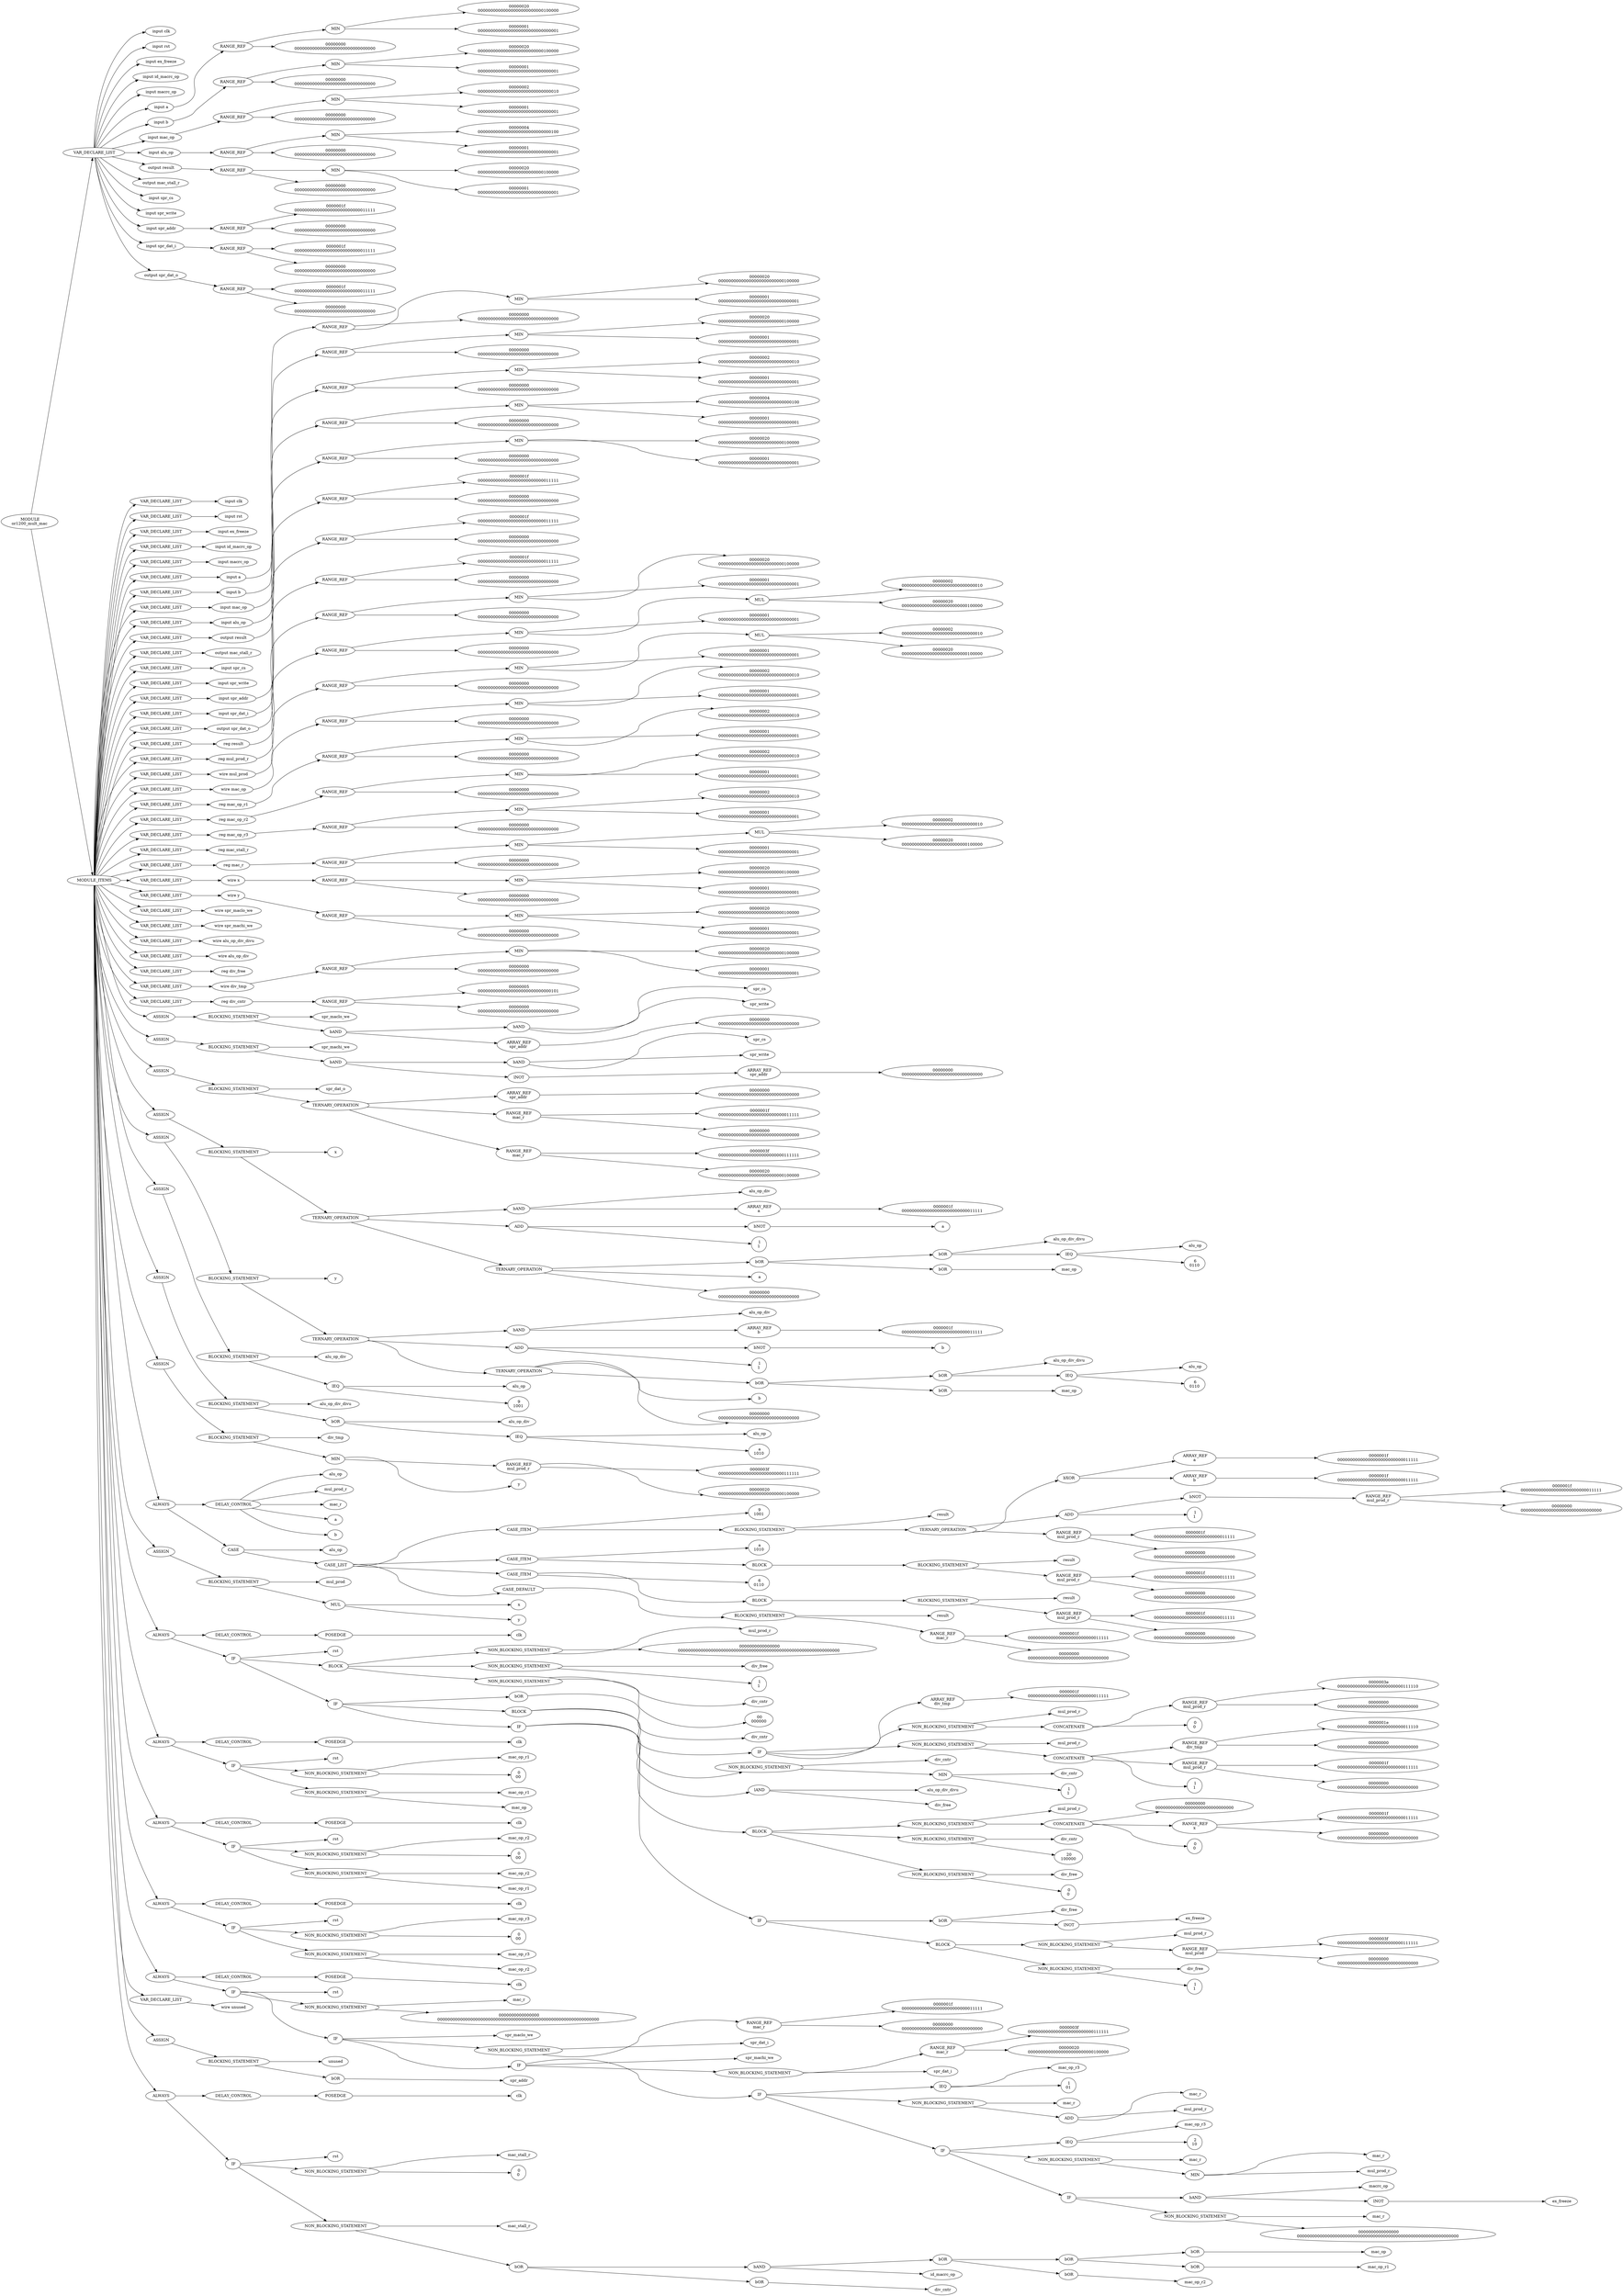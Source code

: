 digraph G {	
rankdir=LR;	
ranksep=.25;
	0 [label=< MODULE<br/>or1200_mult_mac>];
	1 [label=< VAR_DECLARE_LIST>];
	0 -> 1;
	2 [label=< input clk>];
	1 -> 2;
	3 [label=< input rst>];
	1 -> 3;
	4 [label=< input ex_freeze>];
	1 -> 4;
	5 [label=< input id_macrc_op>];
	1 -> 5;
	6 [label=< input macrc_op>];
	1 -> 6;
	7 [label=< input a>];
	1 -> 7;
	8 [label=<RANGE_REF>];
	7 -> 8;
	9 [label=< MIN>];
	8 -> 9;
	10 [label=< 00000020<br/>00000000000000000000000000100000>];
	9 -> 10;
	11 [label=< 00000001<br/>00000000000000000000000000000001>];
	9 -> 11;
	12 [label=< 00000000<br/>00000000000000000000000000000000>];
	8 -> 12;
	13 [label=< input b>];
	1 -> 13;
	14 [label=<RANGE_REF>];
	13 -> 14;
	15 [label=< MIN>];
	14 -> 15;
	16 [label=< 00000020<br/>00000000000000000000000000100000>];
	15 -> 16;
	17 [label=< 00000001<br/>00000000000000000000000000000001>];
	15 -> 17;
	18 [label=< 00000000<br/>00000000000000000000000000000000>];
	14 -> 18;
	19 [label=< input mac_op>];
	1 -> 19;
	20 [label=<RANGE_REF>];
	19 -> 20;
	21 [label=< MIN>];
	20 -> 21;
	22 [label=< 00000002<br/>00000000000000000000000000000010>];
	21 -> 22;
	23 [label=< 00000001<br/>00000000000000000000000000000001>];
	21 -> 23;
	24 [label=< 00000000<br/>00000000000000000000000000000000>];
	20 -> 24;
	25 [label=< input alu_op>];
	1 -> 25;
	26 [label=<RANGE_REF>];
	25 -> 26;
	27 [label=< MIN>];
	26 -> 27;
	28 [label=< 00000004<br/>00000000000000000000000000000100>];
	27 -> 28;
	29 [label=< 00000001<br/>00000000000000000000000000000001>];
	27 -> 29;
	30 [label=< 00000000<br/>00000000000000000000000000000000>];
	26 -> 30;
	31 [label=< output result>];
	1 -> 31;
	32 [label=<RANGE_REF>];
	31 -> 32;
	33 [label=< MIN>];
	32 -> 33;
	34 [label=< 00000020<br/>00000000000000000000000000100000>];
	33 -> 34;
	35 [label=< 00000001<br/>00000000000000000000000000000001>];
	33 -> 35;
	36 [label=< 00000000<br/>00000000000000000000000000000000>];
	32 -> 36;
	37 [label=< output mac_stall_r>];
	1 -> 37;
	38 [label=< input spr_cs>];
	1 -> 38;
	39 [label=< input spr_write>];
	1 -> 39;
	40 [label=< input spr_addr>];
	1 -> 40;
	41 [label=<RANGE_REF>];
	40 -> 41;
	42 [label=< 0000001f<br/>00000000000000000000000000011111>];
	41 -> 42;
	43 [label=< 00000000<br/>00000000000000000000000000000000>];
	41 -> 43;
	44 [label=< input spr_dat_i>];
	1 -> 44;
	45 [label=<RANGE_REF>];
	44 -> 45;
	46 [label=< 0000001f<br/>00000000000000000000000000011111>];
	45 -> 46;
	47 [label=< 00000000<br/>00000000000000000000000000000000>];
	45 -> 47;
	48 [label=< output spr_dat_o>];
	1 -> 48;
	49 [label=<RANGE_REF>];
	48 -> 49;
	50 [label=< 0000001f<br/>00000000000000000000000000011111>];
	49 -> 50;
	51 [label=< 00000000<br/>00000000000000000000000000000000>];
	49 -> 51;
	52 [label=< MODULE_ITEMS>];
	0 -> 52;
	53 [label=< VAR_DECLARE_LIST>];
	52 -> 53;
	54 [label=< input clk>];
	53 -> 54;
	55 [label=< VAR_DECLARE_LIST>];
	52 -> 55;
	56 [label=< input rst>];
	55 -> 56;
	57 [label=< VAR_DECLARE_LIST>];
	52 -> 57;
	58 [label=< input ex_freeze>];
	57 -> 58;
	59 [label=< VAR_DECLARE_LIST>];
	52 -> 59;
	60 [label=< input id_macrc_op>];
	59 -> 60;
	61 [label=< VAR_DECLARE_LIST>];
	52 -> 61;
	62 [label=< input macrc_op>];
	61 -> 62;
	63 [label=< VAR_DECLARE_LIST>];
	52 -> 63;
	64 [label=< input a>];
	63 -> 64;
	65 [label=<RANGE_REF>];
	64 -> 65;
	66 [label=< MIN>];
	65 -> 66;
	67 [label=< 00000020<br/>00000000000000000000000000100000>];
	66 -> 67;
	68 [label=< 00000001<br/>00000000000000000000000000000001>];
	66 -> 68;
	69 [label=< 00000000<br/>00000000000000000000000000000000>];
	65 -> 69;
	70 [label=< VAR_DECLARE_LIST>];
	52 -> 70;
	71 [label=< input b>];
	70 -> 71;
	72 [label=<RANGE_REF>];
	71 -> 72;
	73 [label=< MIN>];
	72 -> 73;
	74 [label=< 00000020<br/>00000000000000000000000000100000>];
	73 -> 74;
	75 [label=< 00000001<br/>00000000000000000000000000000001>];
	73 -> 75;
	76 [label=< 00000000<br/>00000000000000000000000000000000>];
	72 -> 76;
	77 [label=< VAR_DECLARE_LIST>];
	52 -> 77;
	78 [label=< input mac_op>];
	77 -> 78;
	79 [label=<RANGE_REF>];
	78 -> 79;
	80 [label=< MIN>];
	79 -> 80;
	81 [label=< 00000002<br/>00000000000000000000000000000010>];
	80 -> 81;
	82 [label=< 00000001<br/>00000000000000000000000000000001>];
	80 -> 82;
	83 [label=< 00000000<br/>00000000000000000000000000000000>];
	79 -> 83;
	84 [label=< VAR_DECLARE_LIST>];
	52 -> 84;
	85 [label=< input alu_op>];
	84 -> 85;
	86 [label=<RANGE_REF>];
	85 -> 86;
	87 [label=< MIN>];
	86 -> 87;
	88 [label=< 00000004<br/>00000000000000000000000000000100>];
	87 -> 88;
	89 [label=< 00000001<br/>00000000000000000000000000000001>];
	87 -> 89;
	90 [label=< 00000000<br/>00000000000000000000000000000000>];
	86 -> 90;
	91 [label=< VAR_DECLARE_LIST>];
	52 -> 91;
	92 [label=< output result>];
	91 -> 92;
	93 [label=<RANGE_REF>];
	92 -> 93;
	94 [label=< MIN>];
	93 -> 94;
	95 [label=< 00000020<br/>00000000000000000000000000100000>];
	94 -> 95;
	96 [label=< 00000001<br/>00000000000000000000000000000001>];
	94 -> 96;
	97 [label=< 00000000<br/>00000000000000000000000000000000>];
	93 -> 97;
	98 [label=< VAR_DECLARE_LIST>];
	52 -> 98;
	99 [label=< output mac_stall_r>];
	98 -> 99;
	100 [label=< VAR_DECLARE_LIST>];
	52 -> 100;
	101 [label=< input spr_cs>];
	100 -> 101;
	102 [label=< VAR_DECLARE_LIST>];
	52 -> 102;
	103 [label=< input spr_write>];
	102 -> 103;
	104 [label=< VAR_DECLARE_LIST>];
	52 -> 104;
	105 [label=< input spr_addr>];
	104 -> 105;
	106 [label=<RANGE_REF>];
	105 -> 106;
	107 [label=< 0000001f<br/>00000000000000000000000000011111>];
	106 -> 107;
	108 [label=< 00000000<br/>00000000000000000000000000000000>];
	106 -> 108;
	109 [label=< VAR_DECLARE_LIST>];
	52 -> 109;
	110 [label=< input spr_dat_i>];
	109 -> 110;
	111 [label=<RANGE_REF>];
	110 -> 111;
	112 [label=< 0000001f<br/>00000000000000000000000000011111>];
	111 -> 112;
	113 [label=< 00000000<br/>00000000000000000000000000000000>];
	111 -> 113;
	114 [label=< VAR_DECLARE_LIST>];
	52 -> 114;
	115 [label=< output spr_dat_o>];
	114 -> 115;
	116 [label=<RANGE_REF>];
	115 -> 116;
	117 [label=< 0000001f<br/>00000000000000000000000000011111>];
	116 -> 117;
	118 [label=< 00000000<br/>00000000000000000000000000000000>];
	116 -> 118;
	119 [label=< VAR_DECLARE_LIST>];
	52 -> 119;
	120 [label=< reg result>];
	119 -> 120;
	121 [label=<RANGE_REF>];
	120 -> 121;
	122 [label=< MIN>];
	121 -> 122;
	123 [label=< 00000020<br/>00000000000000000000000000100000>];
	122 -> 123;
	124 [label=< 00000001<br/>00000000000000000000000000000001>];
	122 -> 124;
	125 [label=< 00000000<br/>00000000000000000000000000000000>];
	121 -> 125;
	126 [label=< VAR_DECLARE_LIST>];
	52 -> 126;
	127 [label=< reg mul_prod_r>];
	126 -> 127;
	128 [label=<RANGE_REF>];
	127 -> 128;
	129 [label=< MIN>];
	128 -> 129;
	130 [label=< MUL>];
	129 -> 130;
	131 [label=< 00000002<br/>00000000000000000000000000000010>];
	130 -> 131;
	132 [label=< 00000020<br/>00000000000000000000000000100000>];
	130 -> 132;
	133 [label=< 00000001<br/>00000000000000000000000000000001>];
	129 -> 133;
	134 [label=< 00000000<br/>00000000000000000000000000000000>];
	128 -> 134;
	135 [label=< VAR_DECLARE_LIST>];
	52 -> 135;
	136 [label=< wire mul_prod>];
	135 -> 136;
	137 [label=<RANGE_REF>];
	136 -> 137;
	138 [label=< MIN>];
	137 -> 138;
	139 [label=< MUL>];
	138 -> 139;
	140 [label=< 00000002<br/>00000000000000000000000000000010>];
	139 -> 140;
	141 [label=< 00000020<br/>00000000000000000000000000100000>];
	139 -> 141;
	142 [label=< 00000001<br/>00000000000000000000000000000001>];
	138 -> 142;
	143 [label=< 00000000<br/>00000000000000000000000000000000>];
	137 -> 143;
	144 [label=< VAR_DECLARE_LIST>];
	52 -> 144;
	145 [label=< wire mac_op>];
	144 -> 145;
	146 [label=<RANGE_REF>];
	145 -> 146;
	147 [label=< MIN>];
	146 -> 147;
	148 [label=< 00000002<br/>00000000000000000000000000000010>];
	147 -> 148;
	149 [label=< 00000001<br/>00000000000000000000000000000001>];
	147 -> 149;
	150 [label=< 00000000<br/>00000000000000000000000000000000>];
	146 -> 150;
	151 [label=< VAR_DECLARE_LIST>];
	52 -> 151;
	152 [label=< reg mac_op_r1>];
	151 -> 152;
	153 [label=<RANGE_REF>];
	152 -> 153;
	154 [label=< MIN>];
	153 -> 154;
	155 [label=< 00000002<br/>00000000000000000000000000000010>];
	154 -> 155;
	156 [label=< 00000001<br/>00000000000000000000000000000001>];
	154 -> 156;
	157 [label=< 00000000<br/>00000000000000000000000000000000>];
	153 -> 157;
	158 [label=< VAR_DECLARE_LIST>];
	52 -> 158;
	159 [label=< reg mac_op_r2>];
	158 -> 159;
	160 [label=<RANGE_REF>];
	159 -> 160;
	161 [label=< MIN>];
	160 -> 161;
	162 [label=< 00000002<br/>00000000000000000000000000000010>];
	161 -> 162;
	163 [label=< 00000001<br/>00000000000000000000000000000001>];
	161 -> 163;
	164 [label=< 00000000<br/>00000000000000000000000000000000>];
	160 -> 164;
	165 [label=< VAR_DECLARE_LIST>];
	52 -> 165;
	166 [label=< reg mac_op_r3>];
	165 -> 166;
	167 [label=<RANGE_REF>];
	166 -> 167;
	168 [label=< MIN>];
	167 -> 168;
	169 [label=< 00000002<br/>00000000000000000000000000000010>];
	168 -> 169;
	170 [label=< 00000001<br/>00000000000000000000000000000001>];
	168 -> 170;
	171 [label=< 00000000<br/>00000000000000000000000000000000>];
	167 -> 171;
	172 [label=< VAR_DECLARE_LIST>];
	52 -> 172;
	173 [label=< reg mac_stall_r>];
	172 -> 173;
	174 [label=< VAR_DECLARE_LIST>];
	52 -> 174;
	175 [label=< reg mac_r>];
	174 -> 175;
	176 [label=<RANGE_REF>];
	175 -> 176;
	177 [label=< MIN>];
	176 -> 177;
	178 [label=< MUL>];
	177 -> 178;
	179 [label=< 00000002<br/>00000000000000000000000000000010>];
	178 -> 179;
	180 [label=< 00000020<br/>00000000000000000000000000100000>];
	178 -> 180;
	181 [label=< 00000001<br/>00000000000000000000000000000001>];
	177 -> 181;
	182 [label=< 00000000<br/>00000000000000000000000000000000>];
	176 -> 182;
	183 [label=< VAR_DECLARE_LIST>];
	52 -> 183;
	184 [label=< wire x>];
	183 -> 184;
	185 [label=<RANGE_REF>];
	184 -> 185;
	186 [label=< MIN>];
	185 -> 186;
	187 [label=< 00000020<br/>00000000000000000000000000100000>];
	186 -> 187;
	188 [label=< 00000001<br/>00000000000000000000000000000001>];
	186 -> 188;
	189 [label=< 00000000<br/>00000000000000000000000000000000>];
	185 -> 189;
	190 [label=< VAR_DECLARE_LIST>];
	52 -> 190;
	191 [label=< wire y>];
	190 -> 191;
	192 [label=<RANGE_REF>];
	191 -> 192;
	193 [label=< MIN>];
	192 -> 193;
	194 [label=< 00000020<br/>00000000000000000000000000100000>];
	193 -> 194;
	195 [label=< 00000001<br/>00000000000000000000000000000001>];
	193 -> 195;
	196 [label=< 00000000<br/>00000000000000000000000000000000>];
	192 -> 196;
	197 [label=< VAR_DECLARE_LIST>];
	52 -> 197;
	198 [label=< wire spr_maclo_we>];
	197 -> 198;
	199 [label=< VAR_DECLARE_LIST>];
	52 -> 199;
	200 [label=< wire spr_machi_we>];
	199 -> 200;
	201 [label=< VAR_DECLARE_LIST>];
	52 -> 201;
	202 [label=< wire alu_op_div_divu>];
	201 -> 202;
	203 [label=< VAR_DECLARE_LIST>];
	52 -> 203;
	204 [label=< wire alu_op_div>];
	203 -> 204;
	205 [label=< VAR_DECLARE_LIST>];
	52 -> 205;
	206 [label=< reg div_free>];
	205 -> 206;
	207 [label=< VAR_DECLARE_LIST>];
	52 -> 207;
	208 [label=< wire div_tmp>];
	207 -> 208;
	209 [label=<RANGE_REF>];
	208 -> 209;
	210 [label=< MIN>];
	209 -> 210;
	211 [label=< 00000020<br/>00000000000000000000000000100000>];
	210 -> 211;
	212 [label=< 00000001<br/>00000000000000000000000000000001>];
	210 -> 212;
	213 [label=< 00000000<br/>00000000000000000000000000000000>];
	209 -> 213;
	214 [label=< VAR_DECLARE_LIST>];
	52 -> 214;
	215 [label=< reg div_cntr>];
	214 -> 215;
	216 [label=<RANGE_REF>];
	215 -> 216;
	217 [label=< 00000005<br/>00000000000000000000000000000101>];
	216 -> 217;
	218 [label=< 00000000<br/>00000000000000000000000000000000>];
	216 -> 218;
	219 [label=< ASSIGN>];
	52 -> 219;
	220 [label=< BLOCKING_STATEMENT>];
	219 -> 220;
	221 [label=< spr_maclo_we>];
	220 -> 221;
	222 [label=< bAND>];
	220 -> 222;
	223 [label=< bAND>];
	222 -> 223;
	224 [label=< spr_cs>];
	223 -> 224;
	225 [label=< spr_write>];
	223 -> 225;
	226 [label=< ARRAY_REF<br/>spr_addr>];
	222 -> 226;
	227 [label=< 00000000<br/>00000000000000000000000000000000>];
	226 -> 227;
	228 [label=< ASSIGN>];
	52 -> 228;
	229 [label=< BLOCKING_STATEMENT>];
	228 -> 229;
	230 [label=< spr_machi_we>];
	229 -> 230;
	231 [label=< bAND>];
	229 -> 231;
	232 [label=< bAND>];
	231 -> 232;
	233 [label=< spr_cs>];
	232 -> 233;
	234 [label=< spr_write>];
	232 -> 234;
	235 [label=< lNOT>];
	231 -> 235;
	236 [label=< ARRAY_REF<br/>spr_addr>];
	235 -> 236;
	237 [label=< 00000000<br/>00000000000000000000000000000000>];
	236 -> 237;
	238 [label=< ASSIGN>];
	52 -> 238;
	239 [label=< BLOCKING_STATEMENT>];
	238 -> 239;
	240 [label=< spr_dat_o>];
	239 -> 240;
	241 [label=< TERNARY_OPERATION>];
	239 -> 241;
	242 [label=< ARRAY_REF<br/>spr_addr>];
	241 -> 242;
	243 [label=< 00000000<br/>00000000000000000000000000000000>];
	242 -> 243;
	244 [label=< RANGE_REF<br/>mac_r>];
	241 -> 244;
	245 [label=< 0000001f<br/>00000000000000000000000000011111>];
	244 -> 245;
	246 [label=< 00000000<br/>00000000000000000000000000000000>];
	244 -> 246;
	247 [label=< RANGE_REF<br/>mac_r>];
	241 -> 247;
	248 [label=< 0000003f<br/>00000000000000000000000000111111>];
	247 -> 248;
	249 [label=< 00000020<br/>00000000000000000000000000100000>];
	247 -> 249;
	250 [label=< ASSIGN>];
	52 -> 250;
	251 [label=< BLOCKING_STATEMENT>];
	250 -> 251;
	252 [label=< x>];
	251 -> 252;
	253 [label=< TERNARY_OPERATION>];
	251 -> 253;
	254 [label=< bAND>];
	253 -> 254;
	255 [label=< alu_op_div>];
	254 -> 255;
	256 [label=< ARRAY_REF<br/>a>];
	254 -> 256;
	257 [label=< 0000001f<br/>00000000000000000000000000011111>];
	256 -> 257;
	258 [label=< ADD>];
	253 -> 258;
	259 [label=< bNOT>];
	258 -> 259;
	260 [label=< a>];
	259 -> 260;
	261 [label=< 1<br/>1>];
	258 -> 261;
	262 [label=< TERNARY_OPERATION>];
	253 -> 262;
	263 [label=< bOR>];
	262 -> 263;
	264 [label=< bOR>];
	263 -> 264;
	265 [label=< alu_op_div_divu>];
	264 -> 265;
	266 [label=< lEQ>];
	264 -> 266;
	267 [label=< alu_op>];
	266 -> 267;
	268 [label=< 6<br/>0110>];
	266 -> 268;
	269 [label=< bOR>];
	263 -> 269;
	270 [label=< mac_op>];
	269 -> 270;
	271 [label=< a>];
	262 -> 271;
	272 [label=< 00000000<br/>00000000000000000000000000000000>];
	262 -> 272;
	273 [label=< ASSIGN>];
	52 -> 273;
	274 [label=< BLOCKING_STATEMENT>];
	273 -> 274;
	275 [label=< y>];
	274 -> 275;
	276 [label=< TERNARY_OPERATION>];
	274 -> 276;
	277 [label=< bAND>];
	276 -> 277;
	278 [label=< alu_op_div>];
	277 -> 278;
	279 [label=< ARRAY_REF<br/>b>];
	277 -> 279;
	280 [label=< 0000001f<br/>00000000000000000000000000011111>];
	279 -> 280;
	281 [label=< ADD>];
	276 -> 281;
	282 [label=< bNOT>];
	281 -> 282;
	283 [label=< b>];
	282 -> 283;
	284 [label=< 1<br/>1>];
	281 -> 284;
	285 [label=< TERNARY_OPERATION>];
	276 -> 285;
	286 [label=< bOR>];
	285 -> 286;
	287 [label=< bOR>];
	286 -> 287;
	288 [label=< alu_op_div_divu>];
	287 -> 288;
	289 [label=< lEQ>];
	287 -> 289;
	290 [label=< alu_op>];
	289 -> 290;
	291 [label=< 6<br/>0110>];
	289 -> 291;
	292 [label=< bOR>];
	286 -> 292;
	293 [label=< mac_op>];
	292 -> 293;
	294 [label=< b>];
	285 -> 294;
	295 [label=< 00000000<br/>00000000000000000000000000000000>];
	285 -> 295;
	296 [label=< ASSIGN>];
	52 -> 296;
	297 [label=< BLOCKING_STATEMENT>];
	296 -> 297;
	298 [label=< alu_op_div>];
	297 -> 298;
	299 [label=< lEQ>];
	297 -> 299;
	300 [label=< alu_op>];
	299 -> 300;
	301 [label=< 9<br/>1001>];
	299 -> 301;
	302 [label=< ASSIGN>];
	52 -> 302;
	303 [label=< BLOCKING_STATEMENT>];
	302 -> 303;
	304 [label=< alu_op_div_divu>];
	303 -> 304;
	305 [label=< bOR>];
	303 -> 305;
	306 [label=< alu_op_div>];
	305 -> 306;
	307 [label=< lEQ>];
	305 -> 307;
	308 [label=< alu_op>];
	307 -> 308;
	309 [label=< a<br/>1010>];
	307 -> 309;
	310 [label=< ASSIGN>];
	52 -> 310;
	311 [label=< BLOCKING_STATEMENT>];
	310 -> 311;
	312 [label=< div_tmp>];
	311 -> 312;
	313 [label=< MIN>];
	311 -> 313;
	314 [label=< RANGE_REF<br/>mul_prod_r>];
	313 -> 314;
	315 [label=< 0000003f<br/>00000000000000000000000000111111>];
	314 -> 315;
	316 [label=< 00000020<br/>00000000000000000000000000100000>];
	314 -> 316;
	317 [label=< y>];
	313 -> 317;
	318 [label=< ALWAYS>];
	52 -> 318;
	319 [label=< DELAY_CONTROL>];
	318 -> 319;
	320 [label=< alu_op>];
	319 -> 320;
	321 [label=< mul_prod_r>];
	319 -> 321;
	322 [label=< mac_r>];
	319 -> 322;
	323 [label=< a>];
	319 -> 323;
	324 [label=< b>];
	319 -> 324;
	325 [label=< CASE>];
	318 -> 325;
	326 [label=< alu_op>];
	325 -> 326;
	327 [label=< CASE_LIST>];
	325 -> 327;
	328 [label=< CASE_ITEM>];
	327 -> 328;
	329 [label=< 9<br/>1001>];
	328 -> 329;
	330 [label=< BLOCKING_STATEMENT>];
	328 -> 330;
	331 [label=< result>];
	330 -> 331;
	332 [label=< TERNARY_OPERATION>];
	330 -> 332;
	333 [label=< bXOR>];
	332 -> 333;
	334 [label=< ARRAY_REF<br/>a>];
	333 -> 334;
	335 [label=< 0000001f<br/>00000000000000000000000000011111>];
	334 -> 335;
	336 [label=< ARRAY_REF<br/>b>];
	333 -> 336;
	337 [label=< 0000001f<br/>00000000000000000000000000011111>];
	336 -> 337;
	338 [label=< ADD>];
	332 -> 338;
	339 [label=< bNOT>];
	338 -> 339;
	340 [label=< RANGE_REF<br/>mul_prod_r>];
	339 -> 340;
	341 [label=< 0000001f<br/>00000000000000000000000000011111>];
	340 -> 341;
	342 [label=< 00000000<br/>00000000000000000000000000000000>];
	340 -> 342;
	343 [label=< 1<br/>1>];
	338 -> 343;
	344 [label=< RANGE_REF<br/>mul_prod_r>];
	332 -> 344;
	345 [label=< 0000001f<br/>00000000000000000000000000011111>];
	344 -> 345;
	346 [label=< 00000000<br/>00000000000000000000000000000000>];
	344 -> 346;
	347 [label=< CASE_ITEM>];
	327 -> 347;
	348 [label=< a<br/>1010>];
	347 -> 348;
	349 [label=< BLOCK>];
	347 -> 349;
	350 [label=< BLOCKING_STATEMENT>];
	349 -> 350;
	351 [label=< result>];
	350 -> 351;
	352 [label=< RANGE_REF<br/>mul_prod_r>];
	350 -> 352;
	353 [label=< 0000001f<br/>00000000000000000000000000011111>];
	352 -> 353;
	354 [label=< 00000000<br/>00000000000000000000000000000000>];
	352 -> 354;
	355 [label=< CASE_ITEM>];
	327 -> 355;
	356 [label=< 6<br/>0110>];
	355 -> 356;
	357 [label=< BLOCK>];
	355 -> 357;
	358 [label=< BLOCKING_STATEMENT>];
	357 -> 358;
	359 [label=< result>];
	358 -> 359;
	360 [label=< RANGE_REF<br/>mul_prod_r>];
	358 -> 360;
	361 [label=< 0000001f<br/>00000000000000000000000000011111>];
	360 -> 361;
	362 [label=< 00000000<br/>00000000000000000000000000000000>];
	360 -> 362;
	363 [label=< CASE_DEFAULT>];
	327 -> 363;
	364 [label=< BLOCKING_STATEMENT>];
	363 -> 364;
	365 [label=< result>];
	364 -> 365;
	366 [label=< RANGE_REF<br/>mac_r>];
	364 -> 366;
	367 [label=< 0000001f<br/>00000000000000000000000000011111>];
	366 -> 367;
	368 [label=< 00000000<br/>00000000000000000000000000000000>];
	366 -> 368;
	369 [label=< ASSIGN>];
	52 -> 369;
	370 [label=< BLOCKING_STATEMENT>];
	369 -> 370;
	371 [label=< mul_prod>];
	370 -> 371;
	372 [label=< MUL>];
	370 -> 372;
	373 [label=< x>];
	372 -> 373;
	374 [label=< y>];
	372 -> 374;
	375 [label=< ALWAYS>];
	52 -> 375;
	376 [label=< DELAY_CONTROL>];
	375 -> 376;
	377 [label=< POSEDGE>];
	376 -> 377;
	378 [label=< clk>];
	377 -> 378;
	379 [label=< IF>];
	375 -> 379;
	380 [label=< rst>];
	379 -> 380;
	381 [label=< BLOCK>];
	379 -> 381;
	382 [label=< NON_BLOCKING_STATEMENT>];
	381 -> 382;
	383 [label=< mul_prod_r>];
	382 -> 383;
	384 [label=< 0000000000000000<br/>0000000000000000000000000000000000000000000000000000000000000000>];
	382 -> 384;
	385 [label=< NON_BLOCKING_STATEMENT>];
	381 -> 385;
	386 [label=< div_free>];
	385 -> 386;
	387 [label=< 1<br/>1>];
	385 -> 387;
	388 [label=< NON_BLOCKING_STATEMENT>];
	381 -> 388;
	389 [label=< div_cntr>];
	388 -> 389;
	390 [label=< 00<br/>000000>];
	388 -> 390;
	391 [label=< IF>];
	379 -> 391;
	392 [label=< bOR>];
	391 -> 392;
	393 [label=< div_cntr>];
	392 -> 393;
	394 [label=< BLOCK>];
	391 -> 394;
	395 [label=< IF>];
	394 -> 395;
	396 [label=< ARRAY_REF<br/>div_tmp>];
	395 -> 396;
	397 [label=< 0000001f<br/>00000000000000000000000000011111>];
	396 -> 397;
	398 [label=< NON_BLOCKING_STATEMENT>];
	395 -> 398;
	399 [label=< mul_prod_r>];
	398 -> 399;
	400 [label=< CONCATENATE>];
	398 -> 400;
	401 [label=< RANGE_REF<br/>mul_prod_r>];
	400 -> 401;
	402 [label=< 0000003e<br/>00000000000000000000000000111110>];
	401 -> 402;
	403 [label=< 00000000<br/>00000000000000000000000000000000>];
	401 -> 403;
	404 [label=< 0<br/>0>];
	400 -> 404;
	405 [label=< NON_BLOCKING_STATEMENT>];
	395 -> 405;
	406 [label=< mul_prod_r>];
	405 -> 406;
	407 [label=< CONCATENATE>];
	405 -> 407;
	408 [label=< RANGE_REF<br/>div_tmp>];
	407 -> 408;
	409 [label=< 0000001e<br/>00000000000000000000000000011110>];
	408 -> 409;
	410 [label=< 00000000<br/>00000000000000000000000000000000>];
	408 -> 410;
	411 [label=< RANGE_REF<br/>mul_prod_r>];
	407 -> 411;
	412 [label=< 0000001f<br/>00000000000000000000000000011111>];
	411 -> 412;
	413 [label=< 00000000<br/>00000000000000000000000000000000>];
	411 -> 413;
	414 [label=< 1<br/>1>];
	407 -> 414;
	415 [label=< NON_BLOCKING_STATEMENT>];
	394 -> 415;
	416 [label=< div_cntr>];
	415 -> 416;
	417 [label=< MIN>];
	415 -> 417;
	418 [label=< div_cntr>];
	417 -> 418;
	419 [label=< 1<br/>1>];
	417 -> 419;
	420 [label=< IF>];
	391 -> 420;
	421 [label=< lAND>];
	420 -> 421;
	422 [label=< alu_op_div_divu>];
	421 -> 422;
	423 [label=< div_free>];
	421 -> 423;
	424 [label=< BLOCK>];
	420 -> 424;
	425 [label=< NON_BLOCKING_STATEMENT>];
	424 -> 425;
	426 [label=< mul_prod_r>];
	425 -> 426;
	427 [label=< CONCATENATE>];
	425 -> 427;
	428 [label=< 00000000<br/>0000000000000000000000000000000>];
	427 -> 428;
	429 [label=< RANGE_REF<br/>x>];
	427 -> 429;
	430 [label=< 0000001f<br/>00000000000000000000000000011111>];
	429 -> 430;
	431 [label=< 00000000<br/>00000000000000000000000000000000>];
	429 -> 431;
	432 [label=< 0<br/>0>];
	427 -> 432;
	433 [label=< NON_BLOCKING_STATEMENT>];
	424 -> 433;
	434 [label=< div_cntr>];
	433 -> 434;
	435 [label=< 20<br/>100000>];
	433 -> 435;
	436 [label=< NON_BLOCKING_STATEMENT>];
	424 -> 436;
	437 [label=< div_free>];
	436 -> 437;
	438 [label=< 0<br/>0>];
	436 -> 438;
	439 [label=< IF>];
	420 -> 439;
	440 [label=< bOR>];
	439 -> 440;
	441 [label=< div_free>];
	440 -> 441;
	442 [label=< lNOT>];
	440 -> 442;
	443 [label=< ex_freeze>];
	442 -> 443;
	444 [label=< BLOCK>];
	439 -> 444;
	445 [label=< NON_BLOCKING_STATEMENT>];
	444 -> 445;
	446 [label=< mul_prod_r>];
	445 -> 446;
	447 [label=< RANGE_REF<br/>mul_prod>];
	445 -> 447;
	448 [label=< 0000003f<br/>00000000000000000000000000111111>];
	447 -> 448;
	449 [label=< 00000000<br/>00000000000000000000000000000000>];
	447 -> 449;
	450 [label=< NON_BLOCKING_STATEMENT>];
	444 -> 450;
	451 [label=< div_free>];
	450 -> 451;
	452 [label=< 1<br/>1>];
	450 -> 452;
	453 [label=< ALWAYS>];
	52 -> 453;
	454 [label=< DELAY_CONTROL>];
	453 -> 454;
	455 [label=< POSEDGE>];
	454 -> 455;
	456 [label=< clk>];
	455 -> 456;
	457 [label=< IF>];
	453 -> 457;
	458 [label=< rst>];
	457 -> 458;
	459 [label=< NON_BLOCKING_STATEMENT>];
	457 -> 459;
	460 [label=< mac_op_r1>];
	459 -> 460;
	461 [label=< 0<br/>00>];
	459 -> 461;
	462 [label=< NON_BLOCKING_STATEMENT>];
	457 -> 462;
	463 [label=< mac_op_r1>];
	462 -> 463;
	464 [label=< mac_op>];
	462 -> 464;
	465 [label=< ALWAYS>];
	52 -> 465;
	466 [label=< DELAY_CONTROL>];
	465 -> 466;
	467 [label=< POSEDGE>];
	466 -> 467;
	468 [label=< clk>];
	467 -> 468;
	469 [label=< IF>];
	465 -> 469;
	470 [label=< rst>];
	469 -> 470;
	471 [label=< NON_BLOCKING_STATEMENT>];
	469 -> 471;
	472 [label=< mac_op_r2>];
	471 -> 472;
	473 [label=< 0<br/>00>];
	471 -> 473;
	474 [label=< NON_BLOCKING_STATEMENT>];
	469 -> 474;
	475 [label=< mac_op_r2>];
	474 -> 475;
	476 [label=< mac_op_r1>];
	474 -> 476;
	477 [label=< ALWAYS>];
	52 -> 477;
	478 [label=< DELAY_CONTROL>];
	477 -> 478;
	479 [label=< POSEDGE>];
	478 -> 479;
	480 [label=< clk>];
	479 -> 480;
	481 [label=< IF>];
	477 -> 481;
	482 [label=< rst>];
	481 -> 482;
	483 [label=< NON_BLOCKING_STATEMENT>];
	481 -> 483;
	484 [label=< mac_op_r3>];
	483 -> 484;
	485 [label=< 0<br/>00>];
	483 -> 485;
	486 [label=< NON_BLOCKING_STATEMENT>];
	481 -> 486;
	487 [label=< mac_op_r3>];
	486 -> 487;
	488 [label=< mac_op_r2>];
	486 -> 488;
	489 [label=< ALWAYS>];
	52 -> 489;
	490 [label=< DELAY_CONTROL>];
	489 -> 490;
	491 [label=< POSEDGE>];
	490 -> 491;
	492 [label=< clk>];
	491 -> 492;
	493 [label=< IF>];
	489 -> 493;
	494 [label=< rst>];
	493 -> 494;
	495 [label=< NON_BLOCKING_STATEMENT>];
	493 -> 495;
	496 [label=< mac_r>];
	495 -> 496;
	497 [label=< 0000000000000000<br/>0000000000000000000000000000000000000000000000000000000000000000>];
	495 -> 497;
	498 [label=< IF>];
	493 -> 498;
	499 [label=< spr_maclo_we>];
	498 -> 499;
	500 [label=< NON_BLOCKING_STATEMENT>];
	498 -> 500;
	501 [label=< RANGE_REF<br/>mac_r>];
	500 -> 501;
	502 [label=< 0000001f<br/>00000000000000000000000000011111>];
	501 -> 502;
	503 [label=< 00000000<br/>00000000000000000000000000000000>];
	501 -> 503;
	504 [label=< spr_dat_i>];
	500 -> 504;
	505 [label=< IF>];
	498 -> 505;
	506 [label=< spr_machi_we>];
	505 -> 506;
	507 [label=< NON_BLOCKING_STATEMENT>];
	505 -> 507;
	508 [label=< RANGE_REF<br/>mac_r>];
	507 -> 508;
	509 [label=< 0000003f<br/>00000000000000000000000000111111>];
	508 -> 509;
	510 [label=< 00000020<br/>00000000000000000000000000100000>];
	508 -> 510;
	511 [label=< spr_dat_i>];
	507 -> 511;
	512 [label=< IF>];
	505 -> 512;
	513 [label=< lEQ>];
	512 -> 513;
	514 [label=< mac_op_r3>];
	513 -> 514;
	515 [label=< 1<br/>01>];
	513 -> 515;
	516 [label=< NON_BLOCKING_STATEMENT>];
	512 -> 516;
	517 [label=< mac_r>];
	516 -> 517;
	518 [label=< ADD>];
	516 -> 518;
	519 [label=< mac_r>];
	518 -> 519;
	520 [label=< mul_prod_r>];
	518 -> 520;
	521 [label=< IF>];
	512 -> 521;
	522 [label=< lEQ>];
	521 -> 522;
	523 [label=< mac_op_r3>];
	522 -> 523;
	524 [label=< 2<br/>10>];
	522 -> 524;
	525 [label=< NON_BLOCKING_STATEMENT>];
	521 -> 525;
	526 [label=< mac_r>];
	525 -> 526;
	527 [label=< MIN>];
	525 -> 527;
	528 [label=< mac_r>];
	527 -> 528;
	529 [label=< mul_prod_r>];
	527 -> 529;
	530 [label=< IF>];
	521 -> 530;
	531 [label=< bAND>];
	530 -> 531;
	532 [label=< macrc_op>];
	531 -> 532;
	533 [label=< lNOT>];
	531 -> 533;
	534 [label=< ex_freeze>];
	533 -> 534;
	535 [label=< NON_BLOCKING_STATEMENT>];
	530 -> 535;
	536 [label=< mac_r>];
	535 -> 536;
	537 [label=< 0000000000000000<br/>0000000000000000000000000000000000000000000000000000000000000000>];
	535 -> 537;
	538 [label=< VAR_DECLARE_LIST>];
	52 -> 538;
	539 [label=< wire unused>];
	538 -> 539;
	540 [label=< ASSIGN>];
	52 -> 540;
	541 [label=< BLOCKING_STATEMENT>];
	540 -> 541;
	542 [label=< unused>];
	541 -> 542;
	543 [label=< bOR>];
	541 -> 543;
	544 [label=< spr_addr>];
	543 -> 544;
	545 [label=< ALWAYS>];
	52 -> 545;
	546 [label=< DELAY_CONTROL>];
	545 -> 546;
	547 [label=< POSEDGE>];
	546 -> 547;
	548 [label=< clk>];
	547 -> 548;
	549 [label=< IF>];
	545 -> 549;
	550 [label=< rst>];
	549 -> 550;
	551 [label=< NON_BLOCKING_STATEMENT>];
	549 -> 551;
	552 [label=< mac_stall_r>];
	551 -> 552;
	553 [label=< 0<br/>0>];
	551 -> 553;
	554 [label=< NON_BLOCKING_STATEMENT>];
	549 -> 554;
	555 [label=< mac_stall_r>];
	554 -> 555;
	556 [label=< bOR>];
	554 -> 556;
	557 [label=< bAND>];
	556 -> 557;
	558 [label=< bOR>];
	557 -> 558;
	559 [label=< bOR>];
	558 -> 559;
	560 [label=< bOR>];
	559 -> 560;
	561 [label=< mac_op>];
	560 -> 561;
	562 [label=< bOR>];
	559 -> 562;
	563 [label=< mac_op_r1>];
	562 -> 563;
	564 [label=< bOR>];
	558 -> 564;
	565 [label=< mac_op_r2>];
	564 -> 565;
	566 [label=< id_macrc_op>];
	557 -> 566;
	567 [label=< bOR>];
	556 -> 567;
	568 [label=< div_cntr>];
	567 -> 568;
}

